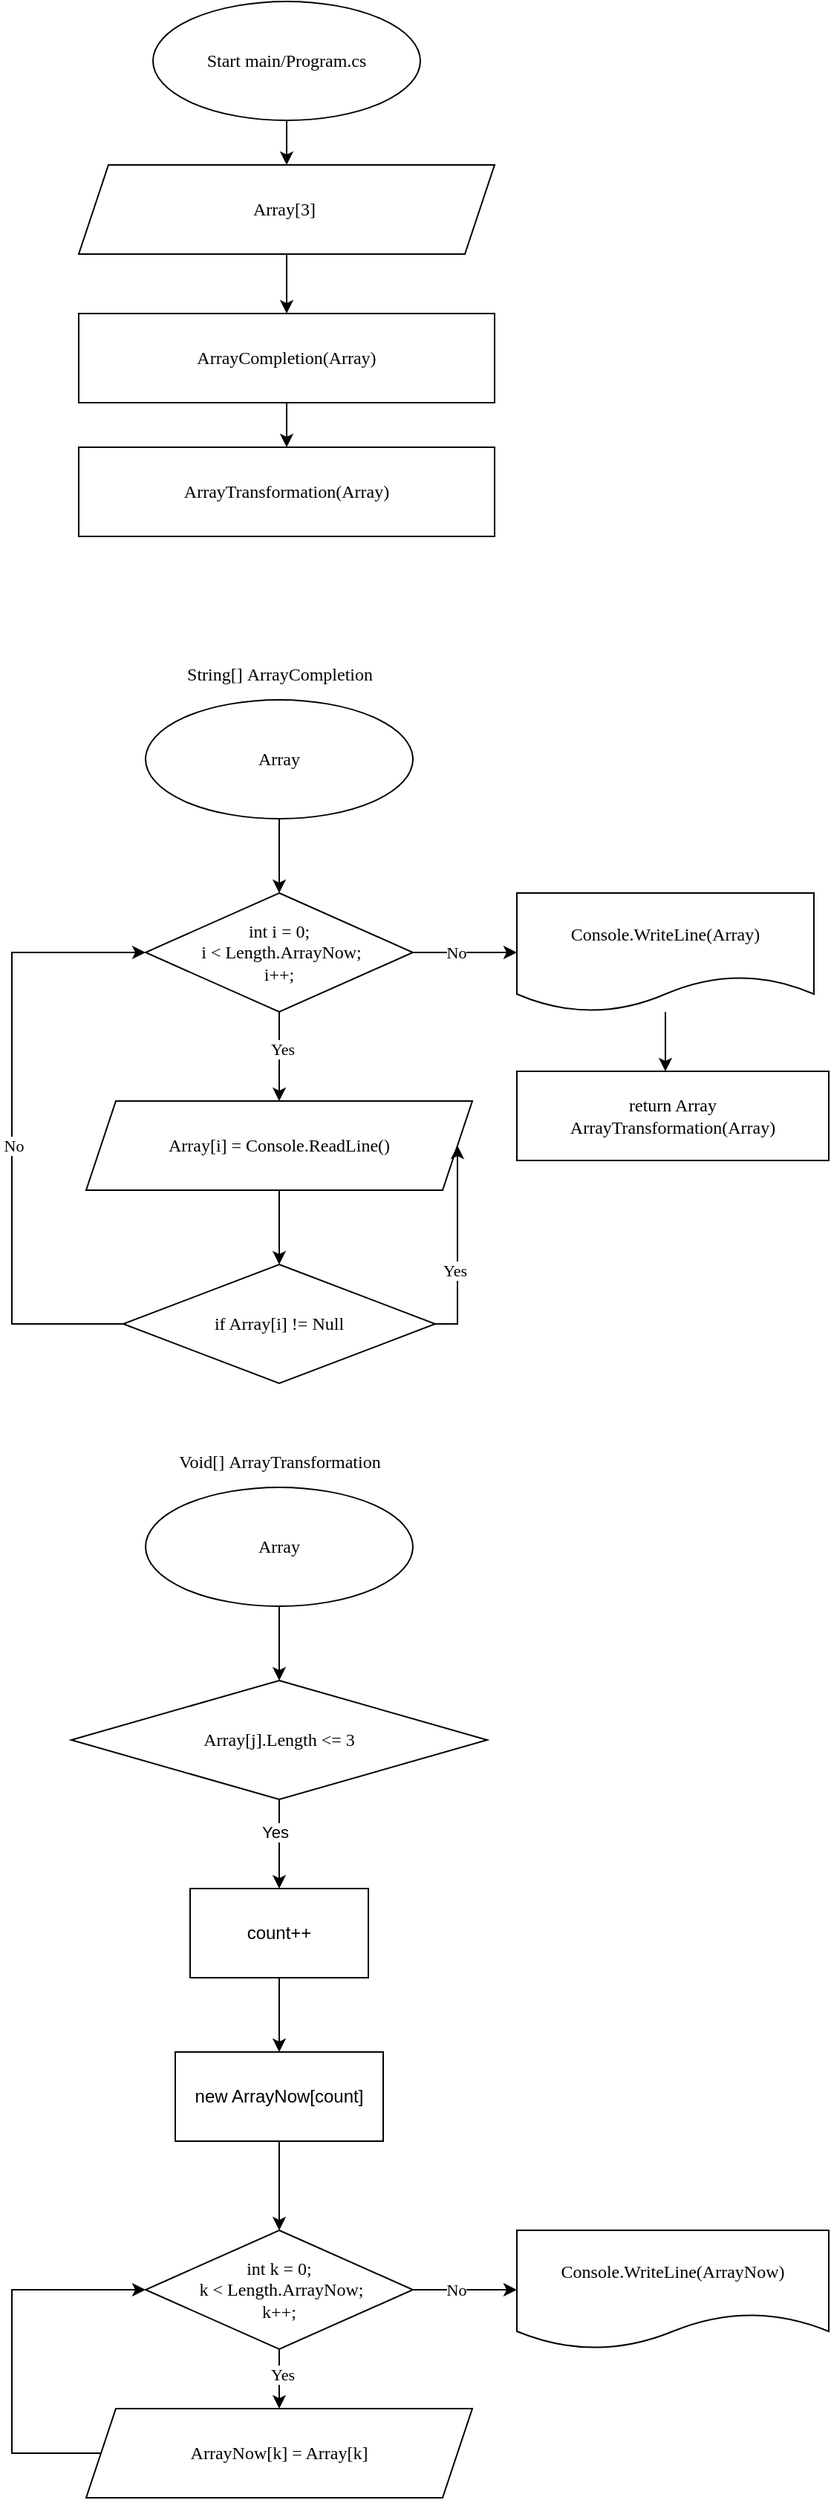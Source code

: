 <mxfile version="20.8.20" type="github">
  <diagram name="Страница 1" id="s5zjZvZaG0mz3NnlYMR-">
    <mxGraphModel dx="1639" dy="946" grid="1" gridSize="10" guides="1" tooltips="1" connect="1" arrows="1" fold="1" page="1" pageScale="1" pageWidth="1169" pageHeight="1654" math="0" shadow="0">
      <root>
        <mxCell id="0" />
        <mxCell id="1" parent="0" />
        <mxCell id="SWNVZv07ovedRghFVHUe-5" style="edgeStyle=orthogonalEdgeStyle;rounded=0;orthogonalLoop=1;jettySize=auto;html=1;entryX=0.5;entryY=0;entryDx=0;entryDy=0;fontFamily=Lucida Console;fontStyle=0" parent="1" source="SWNVZv07ovedRghFVHUe-1" target="SWNVZv07ovedRghFVHUe-32" edge="1">
          <mxGeometry relative="1" as="geometry">
            <mxPoint x="535" y="290" as="targetPoint" />
          </mxGeometry>
        </mxCell>
        <mxCell id="SWNVZv07ovedRghFVHUe-1" value="Array[3]&amp;nbsp;" style="shape=parallelogram;perimeter=parallelogramPerimeter;whiteSpace=wrap;html=1;fixedSize=1;fontFamily=Lucida Console;fontStyle=0" parent="1" vertex="1">
          <mxGeometry x="395" y="190" width="280" height="60" as="geometry" />
        </mxCell>
        <mxCell id="SWNVZv07ovedRghFVHUe-3" style="edgeStyle=orthogonalEdgeStyle;rounded=0;orthogonalLoop=1;jettySize=auto;html=1;entryX=0.5;entryY=0;entryDx=0;entryDy=0;fontFamily=Lucida Console;fontStyle=1" parent="1" source="SWNVZv07ovedRghFVHUe-2" target="SWNVZv07ovedRghFVHUe-1" edge="1">
          <mxGeometry relative="1" as="geometry" />
        </mxCell>
        <mxCell id="SWNVZv07ovedRghFVHUe-2" value="Start main/Program.cs" style="ellipse;whiteSpace=wrap;html=1;fontFamily=Lucida Console;fontStyle=0" parent="1" vertex="1">
          <mxGeometry x="445" y="80" width="180" height="80" as="geometry" />
        </mxCell>
        <mxCell id="SWNVZv07ovedRghFVHUe-14" style="edgeStyle=orthogonalEdgeStyle;rounded=0;orthogonalLoop=1;jettySize=auto;html=1;fontFamily=Lucida Console;entryX=0.5;entryY=0;entryDx=0;entryDy=0;" parent="1" source="SWNVZv07ovedRghFVHUe-13" target="SWNVZv07ovedRghFVHUe-19" edge="1">
          <mxGeometry relative="1" as="geometry">
            <mxPoint x="530" y="810" as="targetPoint" />
          </mxGeometry>
        </mxCell>
        <mxCell id="SWNVZv07ovedRghFVHUe-23" value="Yes" style="edgeLabel;html=1;align=center;verticalAlign=middle;resizable=0;points=[];fontFamily=Lucida Console;" parent="SWNVZv07ovedRghFVHUe-14" vertex="1" connectable="0">
          <mxGeometry x="-0.167" y="2" relative="1" as="geometry">
            <mxPoint as="offset" />
          </mxGeometry>
        </mxCell>
        <mxCell id="SWNVZv07ovedRghFVHUe-25" style="edgeStyle=orthogonalEdgeStyle;rounded=0;orthogonalLoop=1;jettySize=auto;html=1;fontFamily=Lucida Console;entryX=0;entryY=0.5;entryDx=0;entryDy=0;" parent="1" source="SWNVZv07ovedRghFVHUe-13" target="SWNVZv07ovedRghFVHUe-26" edge="1">
          <mxGeometry relative="1" as="geometry">
            <mxPoint x="670" y="720" as="targetPoint" />
          </mxGeometry>
        </mxCell>
        <mxCell id="SWNVZv07ovedRghFVHUe-31" value="No" style="edgeLabel;html=1;align=center;verticalAlign=middle;resizable=0;points=[];fontFamily=Lucida Console;" parent="SWNVZv07ovedRghFVHUe-25" vertex="1" connectable="0">
          <mxGeometry x="-0.183" relative="1" as="geometry">
            <mxPoint as="offset" />
          </mxGeometry>
        </mxCell>
        <mxCell id="SWNVZv07ovedRghFVHUe-13" value="int i = 0;&lt;br&gt;&amp;nbsp;i &amp;lt; Length.ArrayNow;&lt;br&gt;i++;" style="rhombus;whiteSpace=wrap;html=1;fontFamily=Lucida Console;" parent="1" vertex="1">
          <mxGeometry x="440" y="680" width="180" height="80" as="geometry" />
        </mxCell>
        <mxCell id="SWNVZv07ovedRghFVHUe-17" style="edgeStyle=orthogonalEdgeStyle;rounded=0;orthogonalLoop=1;jettySize=auto;html=1;entryX=0.5;entryY=0;entryDx=0;entryDy=0;fontFamily=Lucida Console;" parent="1" source="SWNVZv07ovedRghFVHUe-16" target="SWNVZv07ovedRghFVHUe-13" edge="1">
          <mxGeometry relative="1" as="geometry" />
        </mxCell>
        <mxCell id="SWNVZv07ovedRghFVHUe-16" value="Array" style="ellipse;whiteSpace=wrap;html=1;fontFamily=Lucida Console;" parent="1" vertex="1">
          <mxGeometry x="440" y="550" width="180" height="80" as="geometry" />
        </mxCell>
        <mxCell id="SWNVZv07ovedRghFVHUe-55" style="edgeStyle=orthogonalEdgeStyle;rounded=0;orthogonalLoop=1;jettySize=auto;html=1;entryX=0.5;entryY=0;entryDx=0;entryDy=0;fontFamily=Lucida Console;" parent="1" source="SWNVZv07ovedRghFVHUe-19" target="SWNVZv07ovedRghFVHUe-54" edge="1">
          <mxGeometry relative="1" as="geometry" />
        </mxCell>
        <mxCell id="SWNVZv07ovedRghFVHUe-19" value="Array[i] = Console.ReadLine()" style="shape=parallelogram;perimeter=parallelogramPerimeter;whiteSpace=wrap;html=1;fixedSize=1;fontFamily=Lucida Console;" parent="1" vertex="1">
          <mxGeometry x="400" y="820" width="260" height="60" as="geometry" />
        </mxCell>
        <mxCell id="SWNVZv07ovedRghFVHUe-28" style="edgeStyle=orthogonalEdgeStyle;rounded=0;orthogonalLoop=1;jettySize=auto;html=1;fontFamily=Lucida Console;" parent="1" source="SWNVZv07ovedRghFVHUe-26" edge="1">
          <mxGeometry relative="1" as="geometry">
            <mxPoint x="790" y="800" as="targetPoint" />
          </mxGeometry>
        </mxCell>
        <mxCell id="SWNVZv07ovedRghFVHUe-26" value="Console.WriteLine(Array)" style="shape=document;whiteSpace=wrap;html=1;boundedLbl=1;fontFamily=Lucida Console;" parent="1" vertex="1">
          <mxGeometry x="690" y="680" width="200" height="80" as="geometry" />
        </mxCell>
        <mxCell id="SWNVZv07ovedRghFVHUe-29" value="String[]&amp;nbsp;ArrayCompletion&lt;br&gt;&amp;nbsp;" style="text;html=1;align=center;verticalAlign=middle;resizable=0;points=[];autosize=1;strokeColor=none;fillColor=none;fontFamily=Lucida Console;" parent="1" vertex="1">
          <mxGeometry x="430" y="520" width="200" height="40" as="geometry" />
        </mxCell>
        <mxCell id="SWNVZv07ovedRghFVHUe-30" value="return Array&lt;br&gt;ArrayTransformation(Array)" style="rounded=0;whiteSpace=wrap;html=1;fontFamily=Lucida Console;" parent="1" vertex="1">
          <mxGeometry x="690" y="800" width="210" height="60" as="geometry" />
        </mxCell>
        <mxCell id="SWNVZv07ovedRghFVHUe-48" style="edgeStyle=orthogonalEdgeStyle;rounded=0;orthogonalLoop=1;jettySize=auto;html=1;fontFamily=Lucida Console;" parent="1" source="SWNVZv07ovedRghFVHUe-32" target="SWNVZv07ovedRghFVHUe-47" edge="1">
          <mxGeometry relative="1" as="geometry" />
        </mxCell>
        <mxCell id="SWNVZv07ovedRghFVHUe-32" value="ArrayCompletion(Array)" style="rounded=0;whiteSpace=wrap;html=1;fontFamily=Lucida Console;fontStyle=0" parent="1" vertex="1">
          <mxGeometry x="395" y="290" width="280" height="60" as="geometry" />
        </mxCell>
        <mxCell id="SWNVZv07ovedRghFVHUe-34" style="edgeStyle=orthogonalEdgeStyle;rounded=0;orthogonalLoop=1;jettySize=auto;html=1;fontFamily=Lucida Console;entryX=0.5;entryY=0;entryDx=0;entryDy=0;" parent="1" source="SWNVZv07ovedRghFVHUe-38" target="SWNVZv07ovedRghFVHUe-42" edge="1">
          <mxGeometry relative="1" as="geometry">
            <mxPoint x="530" y="1710" as="targetPoint" />
          </mxGeometry>
        </mxCell>
        <mxCell id="SWNVZv07ovedRghFVHUe-35" value="Yes" style="edgeLabel;html=1;align=center;verticalAlign=middle;resizable=0;points=[];fontFamily=Lucida Console;" parent="SWNVZv07ovedRghFVHUe-34" vertex="1" connectable="0">
          <mxGeometry x="-0.167" y="2" relative="1" as="geometry">
            <mxPoint as="offset" />
          </mxGeometry>
        </mxCell>
        <mxCell id="SWNVZv07ovedRghFVHUe-36" style="edgeStyle=orthogonalEdgeStyle;rounded=0;orthogonalLoop=1;jettySize=auto;html=1;fontFamily=Lucida Console;entryX=0;entryY=0.5;entryDx=0;entryDy=0;" parent="1" source="SWNVZv07ovedRghFVHUe-38" target="SWNVZv07ovedRghFVHUe-44" edge="1">
          <mxGeometry relative="1" as="geometry">
            <mxPoint x="670" y="1620" as="targetPoint" />
          </mxGeometry>
        </mxCell>
        <mxCell id="SWNVZv07ovedRghFVHUe-37" value="No" style="edgeLabel;html=1;align=center;verticalAlign=middle;resizable=0;points=[];fontFamily=Lucida Console;" parent="SWNVZv07ovedRghFVHUe-36" vertex="1" connectable="0">
          <mxGeometry x="-0.183" relative="1" as="geometry">
            <mxPoint as="offset" />
          </mxGeometry>
        </mxCell>
        <mxCell id="SWNVZv07ovedRghFVHUe-38" value="int k = 0;&lt;br&gt;&amp;nbsp;k &amp;lt; Length.ArrayNow;&lt;br&gt;k++;" style="rhombus;whiteSpace=wrap;html=1;fontFamily=Lucida Console;" parent="1" vertex="1">
          <mxGeometry x="440" y="1580" width="180" height="80" as="geometry" />
        </mxCell>
        <mxCell id="SWNVZv07ovedRghFVHUe-40" value="Array" style="ellipse;whiteSpace=wrap;html=1;fontFamily=Lucida Console;" parent="1" vertex="1">
          <mxGeometry x="440" y="1080" width="180" height="80" as="geometry" />
        </mxCell>
        <mxCell id="SWNVZv07ovedRghFVHUe-41" style="edgeStyle=orthogonalEdgeStyle;rounded=0;orthogonalLoop=1;jettySize=auto;html=1;fontFamily=Lucida Console;entryX=0;entryY=0.5;entryDx=0;entryDy=0;" parent="1" source="SWNVZv07ovedRghFVHUe-42" target="SWNVZv07ovedRghFVHUe-38" edge="1">
          <mxGeometry relative="1" as="geometry">
            <mxPoint x="350" y="1680" as="targetPoint" />
            <Array as="points">
              <mxPoint x="350" y="1730" />
              <mxPoint x="350" y="1620" />
            </Array>
          </mxGeometry>
        </mxCell>
        <mxCell id="SWNVZv07ovedRghFVHUe-42" value="ArrayNow[k] = Array[k]" style="shape=parallelogram;perimeter=parallelogramPerimeter;whiteSpace=wrap;html=1;fixedSize=1;fontFamily=Lucida Console;" parent="1" vertex="1">
          <mxGeometry x="400" y="1700" width="260" height="60" as="geometry" />
        </mxCell>
        <mxCell id="SWNVZv07ovedRghFVHUe-44" value="Console.WriteLine(ArrayNow)" style="shape=document;whiteSpace=wrap;html=1;boundedLbl=1;fontFamily=Lucida Console;" parent="1" vertex="1">
          <mxGeometry x="690" y="1580" width="210" height="80" as="geometry" />
        </mxCell>
        <mxCell id="SWNVZv07ovedRghFVHUe-45" value="Void[]&amp;nbsp;ArrayTransformation&lt;br&gt;&amp;nbsp;" style="text;html=1;align=center;verticalAlign=middle;resizable=0;points=[];autosize=1;strokeColor=none;fillColor=none;fontFamily=Lucida Console;" parent="1" vertex="1">
          <mxGeometry x="425" y="1050" width="210" height="40" as="geometry" />
        </mxCell>
        <mxCell id="SWNVZv07ovedRghFVHUe-47" value="ArrayTransformation(Array)" style="rounded=0;whiteSpace=wrap;html=1;fontFamily=Lucida Console;fontStyle=0" parent="1" vertex="1">
          <mxGeometry x="395" y="380" width="280" height="60" as="geometry" />
        </mxCell>
        <mxCell id="-RP9Av8AEqdZArXY5Pnv-2" value="" style="edgeStyle=orthogonalEdgeStyle;rounded=0;orthogonalLoop=1;jettySize=auto;html=1;exitX=0.5;exitY=1;exitDx=0;exitDy=0;" edge="1" parent="1" source="SWNVZv07ovedRghFVHUe-40" target="-RP9Av8AEqdZArXY5Pnv-1">
          <mxGeometry relative="1" as="geometry">
            <mxPoint x="530" y="1290" as="sourcePoint" />
            <Array as="points" />
          </mxGeometry>
        </mxCell>
        <mxCell id="SWNVZv07ovedRghFVHUe-59" style="edgeStyle=orthogonalEdgeStyle;rounded=0;orthogonalLoop=1;jettySize=auto;html=1;entryX=0;entryY=0.5;entryDx=0;entryDy=0;fontFamily=Lucida Console;" parent="1" source="SWNVZv07ovedRghFVHUe-54" target="SWNVZv07ovedRghFVHUe-13" edge="1">
          <mxGeometry relative="1" as="geometry">
            <Array as="points">
              <mxPoint x="350" y="970" />
              <mxPoint x="350" y="720" />
            </Array>
          </mxGeometry>
        </mxCell>
        <mxCell id="SWNVZv07ovedRghFVHUe-62" value="No" style="edgeLabel;html=1;align=center;verticalAlign=middle;resizable=0;points=[];fontFamily=Lucida Console;" parent="SWNVZv07ovedRghFVHUe-59" vertex="1" connectable="0">
          <mxGeometry x="-0.251" y="-1" relative="1" as="geometry">
            <mxPoint y="-40" as="offset" />
          </mxGeometry>
        </mxCell>
        <mxCell id="SWNVZv07ovedRghFVHUe-60" style="edgeStyle=orthogonalEdgeStyle;rounded=0;orthogonalLoop=1;jettySize=auto;html=1;entryX=1;entryY=0.5;entryDx=0;entryDy=0;fontFamily=Lucida Console;" parent="1" source="SWNVZv07ovedRghFVHUe-54" target="SWNVZv07ovedRghFVHUe-19" edge="1">
          <mxGeometry relative="1" as="geometry">
            <Array as="points">
              <mxPoint x="650" y="970" />
            </Array>
          </mxGeometry>
        </mxCell>
        <mxCell id="SWNVZv07ovedRghFVHUe-61" value="Yes" style="edgeLabel;html=1;align=center;verticalAlign=middle;resizable=0;points=[];fontFamily=Lucida Console;" parent="SWNVZv07ovedRghFVHUe-60" vertex="1" connectable="0">
          <mxGeometry x="-0.238" y="2" relative="1" as="geometry">
            <mxPoint as="offset" />
          </mxGeometry>
        </mxCell>
        <mxCell id="SWNVZv07ovedRghFVHUe-54" value="if Array[i] != Null" style="rhombus;whiteSpace=wrap;html=1;fontFamily=Lucida Console;" parent="1" vertex="1">
          <mxGeometry x="425" y="930" width="210" height="80" as="geometry" />
        </mxCell>
        <mxCell id="-RP9Av8AEqdZArXY5Pnv-10" style="edgeStyle=orthogonalEdgeStyle;rounded=0;orthogonalLoop=1;jettySize=auto;html=1;entryX=0.5;entryY=0;entryDx=0;entryDy=0;" edge="1" parent="1" source="-RP9Av8AEqdZArXY5Pnv-1" target="-RP9Av8AEqdZArXY5Pnv-5">
          <mxGeometry relative="1" as="geometry" />
        </mxCell>
        <mxCell id="-RP9Av8AEqdZArXY5Pnv-11" value="Yes" style="edgeLabel;html=1;align=center;verticalAlign=middle;resizable=0;points=[];" vertex="1" connectable="0" parent="-RP9Av8AEqdZArXY5Pnv-10">
          <mxGeometry x="-0.274" y="-3" relative="1" as="geometry">
            <mxPoint as="offset" />
          </mxGeometry>
        </mxCell>
        <mxCell id="-RP9Av8AEqdZArXY5Pnv-1" value="Array[j].Length &amp;lt;= 3" style="rhombus;whiteSpace=wrap;html=1;fontFamily=Lucida Console;rounded=0;" vertex="1" parent="1">
          <mxGeometry x="390" y="1210" width="280" height="80" as="geometry" />
        </mxCell>
        <mxCell id="-RP9Av8AEqdZArXY5Pnv-9" style="edgeStyle=orthogonalEdgeStyle;rounded=0;orthogonalLoop=1;jettySize=auto;html=1;entryX=0.5;entryY=0;entryDx=0;entryDy=0;" edge="1" parent="1" source="-RP9Av8AEqdZArXY5Pnv-5" target="-RP9Av8AEqdZArXY5Pnv-7">
          <mxGeometry relative="1" as="geometry" />
        </mxCell>
        <mxCell id="-RP9Av8AEqdZArXY5Pnv-5" value="count++" style="rounded=0;whiteSpace=wrap;html=1;" vertex="1" parent="1">
          <mxGeometry x="470" y="1350" width="120" height="60" as="geometry" />
        </mxCell>
        <mxCell id="-RP9Av8AEqdZArXY5Pnv-8" style="edgeStyle=orthogonalEdgeStyle;rounded=0;orthogonalLoop=1;jettySize=auto;html=1;entryX=0.5;entryY=0;entryDx=0;entryDy=0;" edge="1" parent="1" source="-RP9Av8AEqdZArXY5Pnv-7" target="SWNVZv07ovedRghFVHUe-38">
          <mxGeometry relative="1" as="geometry" />
        </mxCell>
        <mxCell id="-RP9Av8AEqdZArXY5Pnv-7" value="new ArrayNow[count]" style="rounded=0;whiteSpace=wrap;html=1;" vertex="1" parent="1">
          <mxGeometry x="460" y="1460" width="140" height="60" as="geometry" />
        </mxCell>
      </root>
    </mxGraphModel>
  </diagram>
</mxfile>
